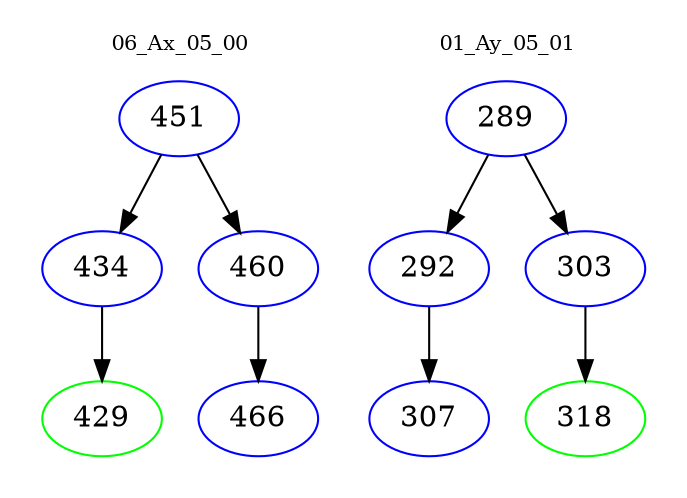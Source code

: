 digraph{
subgraph cluster_0 {
color = white
label = "06_Ax_05_00";
fontsize=10;
T0_451 [label="451", color="blue"]
T0_451 -> T0_434 [color="black"]
T0_434 [label="434", color="blue"]
T0_434 -> T0_429 [color="black"]
T0_429 [label="429", color="green"]
T0_451 -> T0_460 [color="black"]
T0_460 [label="460", color="blue"]
T0_460 -> T0_466 [color="black"]
T0_466 [label="466", color="blue"]
}
subgraph cluster_1 {
color = white
label = "01_Ay_05_01";
fontsize=10;
T1_289 [label="289", color="blue"]
T1_289 -> T1_292 [color="black"]
T1_292 [label="292", color="blue"]
T1_292 -> T1_307 [color="black"]
T1_307 [label="307", color="blue"]
T1_289 -> T1_303 [color="black"]
T1_303 [label="303", color="blue"]
T1_303 -> T1_318 [color="black"]
T1_318 [label="318", color="green"]
}
}
